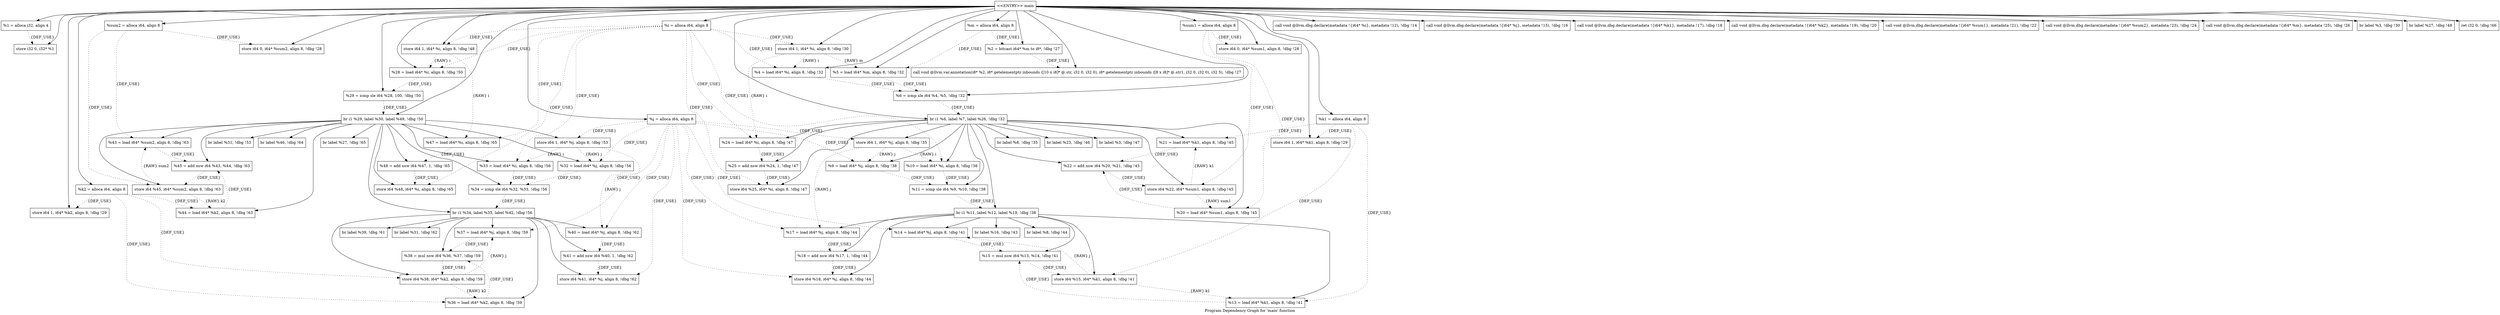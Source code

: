 digraph "Program Dependency Graph for 'main' function" {
	label="Program Dependency Graph for 'main' function";

	Node0x3194f20 [shape=record,label="{  %1 = alloca i32, align 4}"];
	Node0x3194f20 -> Node0x3195280[style=dotted,label = "{DEF_USE}" ];
	Node0x3195280 [shape=record,label="{  store i32 0, i32* %1}"];
	Node0x31952f0 [shape=record,label="{  %sum2 = alloca i64, align 8}"];
	Node0x31952f0 -> Node0x3195390[style=dotted,label = "{DEF_USE}" ];
	Node0x31952f0 -> Node0x3195400[style=dotted,label = "{DEF_USE}" ];
	Node0x31952f0 -> Node0x3195470[style=dotted,label = "{DEF_USE}" ];
	Node0x3195390 [shape=record,label="{  store i64 0, i64* %sum2, align 8, !dbg !28}"];
	Node0x3195400 [shape=record,label="{  %43 = load i64* %sum2, align 8, !dbg !63}"];
	Node0x3195400 -> Node0x31978e0[style=dotted,label = "{DEF_USE}" ];
	Node0x3195470 [shape=record,label="{  store i64 %45, i64* %sum2, align 8, !dbg !63}"];
	Node0x3195470 -> Node0x3195400[style=dotted,label = "{RAW} sum2"];
	Node0x3195470 -> Node0x31967e0[style=dotted,label = "{RAW} k2"];
	Node0x3195360 [shape=record,label="{  %m = alloca i64, align 8}"];
	Node0x3195360 -> Node0x3195520[style=dotted,label = "{DEF_USE}" ];
	Node0x3195360 -> Node0x3195590[style=dotted,label = "{DEF_USE}" ];
	Node0x3195520 [shape=record,label="{  %2 = bitcast i64* %m to i8*, !dbg !27}"];
	Node0x3195520 -> Node0x3196a60[style=dotted,label = "{DEF_USE}" ];
	Node0x3195590 [shape=record,label="{  %5 = load i64* %m, align 8, !dbg !32}"];
	Node0x3195590 -> Node0x3196b90[style=dotted,label = "{DEF_USE}" ];
	Node0x31956c0 [shape=record,label="{  %i = alloca i64, align 8}"];
	Node0x31956c0 -> Node0x3195730[style=dotted,label = "{DEF_USE}" ];
	Node0x31956c0 -> Node0x31957a0[style=dotted,label = "{DEF_USE}" ];
	Node0x31956c0 -> Node0x3195840[style=dotted,label = "{DEF_USE}" ];
	Node0x31956c0 -> Node0x3195810[style=dotted,label = "{DEF_USE}" ];
	Node0x31956c0 -> Node0x31958f0[style=dotted,label = "{DEF_USE}" ];
	Node0x31956c0 -> Node0x31959f0[style=dotted,label = "{DEF_USE}" ];
	Node0x31956c0 -> Node0x3195a60[style=dotted,label = "{DEF_USE}" ];
	Node0x31956c0 -> Node0x3195600[style=dotted,label = "{DEF_USE}" ];
	Node0x31956c0 -> Node0x3195be0[style=dotted,label = "{DEF_USE}" ];
	Node0x31956c0 -> Node0x3195960[style=dotted,label = "{DEF_USE}" ];
	Node0x3195730 [shape=record,label="{  store i64 1, i64* %i, align 8, !dbg !30}"];
	Node0x3195730 -> Node0x31957a0[style=dotted,label = "{RAW} i"];
	Node0x3195730 -> Node0x3195590[style=dotted,label = "{RAW} m"];
	Node0x3195730 -> Node0x3195810[style=dotted,label = "{RAW} i"];
	Node0x31957a0 [shape=record,label="{  %4 = load i64* %i, align 8, !dbg !32}"];
	Node0x31957a0 -> Node0x3196b90[style=dotted,label = "{DEF_USE}" ];
	Node0x3195840 [shape=record,label="{  %10 = load i64* %i, align 8, !dbg !38}"];
	Node0x3195840 -> Node0x3196d30[style=dotted,label = "{DEF_USE}" ];
	Node0x3195810 [shape=record,label="{  %24 = load i64* %i, align 8, !dbg !47}"];
	Node0x3195810 -> Node0x3197070[style=dotted,label = "{DEF_USE}" ];
	Node0x31958f0 [shape=record,label="{  store i64 %25, i64* %i, align 8, !dbg !47}"];
	Node0x31959f0 [shape=record,label="{  store i64 1, i64* %i, align 8, !dbg !48}"];
	Node0x31959f0 -> Node0x3195a60[style=dotted,label = "{RAW} i"];
	Node0x31959f0 -> Node0x3195be0[style=dotted,label = "{RAW} i"];
	Node0x3195a60 [shape=record,label="{  %28 = load i64* %i, align 8, !dbg !50}"];
	Node0x3195a60 -> Node0x31975e0[style=dotted,label = "{DEF_USE}" ];
	Node0x3195600 [shape=record,label="{  %33 = load i64* %i, align 8, !dbg !56}"];
	Node0x3195600 -> Node0x3197770[style=dotted,label = "{DEF_USE}" ];
	Node0x3195be0 [shape=record,label="{  %47 = load i64* %i, align 8, !dbg !65}"];
	Node0x3195be0 -> Node0x3197820[style=dotted,label = "{DEF_USE}" ];
	Node0x3195960 [shape=record,label="{  store i64 %48, i64* %i, align 8, !dbg !65}"];
	Node0x3195d60 [shape=record,label="{  %j = alloca i64, align 8}"];
	Node0x3195d60 -> Node0x3195dd0[style=dotted,label = "{DEF_USE}" ];
	Node0x3195d60 -> Node0x3195e40[style=dotted,label = "{DEF_USE}" ];
	Node0x3195d60 -> Node0x3195ee0[style=dotted,label = "{DEF_USE}" ];
	Node0x3195d60 -> Node0x3195eb0[style=dotted,label = "{DEF_USE}" ];
	Node0x3195d60 -> Node0x3195f90[style=dotted,label = "{DEF_USE}" ];
	Node0x3195d60 -> Node0x3196090[style=dotted,label = "{DEF_USE}" ];
	Node0x3195d60 -> Node0x3196100[style=dotted,label = "{DEF_USE}" ];
	Node0x3195d60 -> Node0x3196170[style=dotted,label = "{DEF_USE}" ];
	Node0x3195d60 -> Node0x31961e0[style=dotted,label = "{DEF_USE}" ];
	Node0x3195d60 -> Node0x3196000[style=dotted,label = "{DEF_USE}" ];
	Node0x3195dd0 [shape=record,label="{  store i64 1, i64* %j, align 8, !dbg !35}"];
	Node0x3195dd0 -> Node0x3195e40[style=dotted,label = "{RAW} j"];
	Node0x3195dd0 -> Node0x3195840[style=dotted,label = "{RAW} i"];
	Node0x3195dd0 -> Node0x3195eb0[style=dotted,label = "{RAW} j"];
	Node0x3195e40 [shape=record,label="{  %9 = load i64* %j, align 8, !dbg !38}"];
	Node0x3195e40 -> Node0x3196d30[style=dotted,label = "{DEF_USE}" ];
	Node0x3195ee0 [shape=record,label="{  %14 = load i64* %j, align 8, !dbg !41}"];
	Node0x3195ee0 -> Node0x3197180[style=dotted,label = "{DEF_USE}" ];
	Node0x3195eb0 [shape=record,label="{  %17 = load i64* %j, align 8, !dbg !44}"];
	Node0x3195eb0 -> Node0x3197310[style=dotted,label = "{DEF_USE}" ];
	Node0x3195f90 [shape=record,label="{  store i64 %18, i64* %j, align 8, !dbg !44}"];
	Node0x3196090 [shape=record,label="{  store i64 1, i64* %j, align 8, !dbg !53}"];
	Node0x3196090 -> Node0x3196100[style=dotted,label = "{RAW} j"];
	Node0x3196090 -> Node0x3195600[style=dotted,label = "{RAW} i"];
	Node0x3196090 -> Node0x31961e0[style=dotted,label = "{RAW} j"];
	Node0x3196100 [shape=record,label="{  %32 = load i64* %j, align 8, !dbg !56}"];
	Node0x3196100 -> Node0x3197770[style=dotted,label = "{DEF_USE}" ];
	Node0x3196170 [shape=record,label="{  %37 = load i64* %j, align 8, !dbg !59}"];
	Node0x3196170 -> Node0x3197db0[style=dotted,label = "{DEF_USE}" ];
	Node0x31961e0 [shape=record,label="{  %40 = load i64* %j, align 8, !dbg !62}"];
	Node0x31961e0 -> Node0x3197f40[style=dotted,label = "{DEF_USE}" ];
	Node0x3196000 [shape=record,label="{  store i64 %41, i64* %j, align 8, !dbg !62}"];
	Node0x3196360 [shape=record,label="{  %k1 = alloca i64, align 8}"];
	Node0x3196360 -> Node0x31963d0[style=dotted,label = "{DEF_USE}" ];
	Node0x3196360 -> Node0x3195ad0[style=dotted,label = "{DEF_USE}" ];
	Node0x3196360 -> Node0x3195b70[style=dotted,label = "{DEF_USE}" ];
	Node0x3196360 -> Node0x3195b40[style=dotted,label = "{DEF_USE}" ];
	Node0x31963d0 [shape=record,label="{  store i64 1, i64* %k1, align 8, !dbg !29}"];
	Node0x3195ad0 [shape=record,label="{  %13 = load i64* %k1, align 8, !dbg !41}"];
	Node0x3195ad0 -> Node0x3197180[style=dotted,label = "{DEF_USE}" ];
	Node0x3195b70 [shape=record,label="{  store i64 %15, i64* %k1, align 8, !dbg !41}"];
	Node0x3195b70 -> Node0x3195ad0[style=dotted,label = "{RAW} k1"];
	Node0x3195b70 -> Node0x3195ee0[style=dotted,label = "{RAW} j"];
	Node0x3195b40 [shape=record,label="{  %21 = load i64* %k1, align 8, !dbg !45}"];
	Node0x3195b40 -> Node0x3196ef0[style=dotted,label = "{DEF_USE}" ];
	Node0x3196690 [shape=record,label="{  %k2 = alloca i64, align 8}"];
	Node0x3196690 -> Node0x3196700[style=dotted,label = "{DEF_USE}" ];
	Node0x3196690 -> Node0x3196770[style=dotted,label = "{DEF_USE}" ];
	Node0x3196690 -> Node0x3196810[style=dotted,label = "{DEF_USE}" ];
	Node0x3196690 -> Node0x31967e0[style=dotted,label = "{DEF_USE}" ];
	Node0x3196700 [shape=record,label="{  store i64 1, i64* %k2, align 8, !dbg !29}"];
	Node0x3196770 [shape=record,label="{  %36 = load i64* %k2, align 8, !dbg !59}"];
	Node0x3196770 -> Node0x3197db0[style=dotted,label = "{DEF_USE}" ];
	Node0x3196810 [shape=record,label="{  store i64 %38, i64* %k2, align 8, !dbg !59}"];
	Node0x3196810 -> Node0x3196770[style=dotted,label = "{RAW} k2"];
	Node0x3196810 -> Node0x3196170[style=dotted,label = "{RAW} j"];
	Node0x31967e0 [shape=record,label="{  %44 = load i64* %k2, align 8, !dbg !63}"];
	Node0x31967e0 -> Node0x31978e0[style=dotted,label = "{DEF_USE}" ];
	Node0x3196910 [shape=record,label="{  %sum1 = alloca i64, align 8}"];
	Node0x3196910 -> Node0x3196980[style=dotted,label = "{DEF_USE}" ];
	Node0x3196910 -> Node0x31969f0[style=dotted,label = "{DEF_USE}" ];
	Node0x3196910 -> Node0x3196a90[style=dotted,label = "{DEF_USE}" ];
	Node0x3196980 [shape=record,label="{  store i64 0, i64* %sum1, align 8, !dbg !28}"];
	Node0x31969f0 [shape=record,label="{  %20 = load i64* %sum1, align 8, !dbg !45}"];
	Node0x31969f0 -> Node0x3196ef0[style=dotted,label = "{DEF_USE}" ];
	Node0x3196a90 [shape=record,label="{  store i64 %22, i64* %sum1, align 8, !dbg !45}"];
	Node0x3196a90 -> Node0x31969f0[style=dotted,label = "{RAW} sum1"];
	Node0x3196a90 -> Node0x3195b40[style=dotted,label = "{RAW} k1"];
	Node0x3196a60 [shape=record,label="{  call void @llvm.var.annotation(i8* %2, i8* getelementptr inbounds ([10 x i8]* @.str, i32 0, i32 0), i8* getelementptr inbounds ([8 x i8]* @.str1, i32 0, i32 0), i32 5), !dbg !27}"];
	Node0x3196b90 [shape=record,label="{  %6 = icmp sle i64 %4, %5, !dbg !32}"];
	Node0x3196b90 -> Node0x3196c50[style=dotted,label = "{DEF_USE}" ];
	Node0x3196c50 [shape=record,label="{  br i1 %6, label %7, label %26, !dbg !32}"];
	Node0x3196c50 -> Node0x3195dd0;
	Node0x3196c50 -> Node0x3196cc0;
	Node0x3196c50 -> Node0x3195e40;
	Node0x3196c50 -> Node0x3195840;
	Node0x3196c50 -> Node0x3196d30;
	Node0x3196c50 -> Node0x3196e80;
	Node0x3196c50 -> Node0x31969f0;
	Node0x3196c50 -> Node0x3195b40;
	Node0x3196c50 -> Node0x3196ef0;
	Node0x3196c50 -> Node0x3196a90;
	Node0x3196c50 -> Node0x3196df0;
	Node0x3196c50 -> Node0x3195810;
	Node0x3196c50 -> Node0x3197070;
	Node0x3196c50 -> Node0x31958f0;
	Node0x3196c50 -> Node0x31970e0;
	Node0x3196cc0 [shape=record,label="{  br label %8, !dbg !35}"];
	Node0x3196d30 [shape=record,label="{  %11 = icmp sle i64 %9, %10, !dbg !38}"];
	Node0x3196d30 -> Node0x3196e80[style=dotted,label = "{DEF_USE}" ];
	Node0x3196e80 [shape=record,label="{  br i1 %11, label %12, label %19, !dbg !38}"];
	Node0x3196e80 -> Node0x3195ad0;
	Node0x3196e80 -> Node0x3195ee0;
	Node0x3196e80 -> Node0x3197180;
	Node0x3196e80 -> Node0x3195b70;
	Node0x3196e80 -> Node0x3197150;
	Node0x3196e80 -> Node0x3195eb0;
	Node0x3196e80 -> Node0x3197310;
	Node0x3196e80 -> Node0x3195f90;
	Node0x3196e80 -> Node0x3197380;
	Node0x3196ef0 [shape=record,label="{  %22 = add nsw i64 %20, %21, !dbg !45}"];
	Node0x3196ef0 -> Node0x3196a90[style=dotted,label = "{DEF_USE}" ];
	Node0x3196df0 [shape=record,label="{  br label %23, !dbg !46}"];
	Node0x3197070 [shape=record,label="{  %25 = add nsw i64 %24, 1, !dbg !47}"];
	Node0x3197070 -> Node0x31958f0[style=dotted,label = "{DEF_USE}" ];
	Node0x31970e0 [shape=record,label="{  br label %3, !dbg !47}"];
	Node0x3197180 [shape=record,label="{  %15 = mul nsw i64 %13, %14, !dbg !41}"];
	Node0x3197180 -> Node0x3195b70[style=dotted,label = "{DEF_USE}" ];
	Node0x3197150 [shape=record,label="{  br label %16, !dbg !43}"];
	Node0x3197310 [shape=record,label="{  %18 = add nsw i64 %17, 1, !dbg !44}"];
	Node0x3197310 -> Node0x3195f90[style=dotted,label = "{DEF_USE}" ];
	Node0x3197380 [shape=record,label="{  br label %8, !dbg !44}"];
	Node0x31975e0 [shape=record,label="{  %29 = icmp sle i64 %28, 100, !dbg !50}"];
	Node0x31975e0 -> Node0x3197650[style=dotted,label = "{DEF_USE}" ];
	Node0x3197650 [shape=record,label="{  br i1 %29, label %30, label %49, !dbg !50}"];
	Node0x3197650 -> Node0x3196090;
	Node0x3197650 -> Node0x3197700;
	Node0x3197650 -> Node0x3196100;
	Node0x3197650 -> Node0x3195600;
	Node0x3197650 -> Node0x3197770;
	Node0x3197650 -> Node0x3197870;
	Node0x3197650 -> Node0x3195400;
	Node0x3197650 -> Node0x31967e0;
	Node0x3197650 -> Node0x31978e0;
	Node0x3197650 -> Node0x3195470;
	Node0x3197650 -> Node0x31971f0;
	Node0x3197650 -> Node0x3195be0;
	Node0x3197650 -> Node0x3197820;
	Node0x3197650 -> Node0x3195960;
	Node0x3197650 -> Node0x3196590;
	Node0x3197700 [shape=record,label="{  br label %31, !dbg !53}"];
	Node0x3197770 [shape=record,label="{  %34 = icmp sle i64 %32, %33, !dbg !56}"];
	Node0x3197770 -> Node0x3197870[style=dotted,label = "{DEF_USE}" ];
	Node0x3197870 [shape=record,label="{  br i1 %34, label %35, label %42, !dbg !56}"];
	Node0x3197870 -> Node0x3196770;
	Node0x3197870 -> Node0x3196170;
	Node0x3197870 -> Node0x3197db0;
	Node0x3197870 -> Node0x3196810;
	Node0x3197870 -> Node0x3196600;
	Node0x3197870 -> Node0x31961e0;
	Node0x3197870 -> Node0x3197f40;
	Node0x3197870 -> Node0x3196000;
	Node0x3197870 -> Node0x3197fb0;
	Node0x31978e0 [shape=record,label="{  %45 = add nsw i64 %43, %44, !dbg !63}"];
	Node0x31978e0 -> Node0x3195470[style=dotted,label = "{DEF_USE}" ];
	Node0x31971f0 [shape=record,label="{  br label %46, !dbg !64}"];
	Node0x3197820 [shape=record,label="{  %48 = add nsw i64 %47, 1, !dbg !65}"];
	Node0x3197820 -> Node0x3195960[style=dotted,label = "{DEF_USE}" ];
	Node0x3196590 [shape=record,label="{  br label %27, !dbg !65}"];
	Node0x3197db0 [shape=record,label="{  %38 = mul nsw i64 %36, %37, !dbg !59}"];
	Node0x3197db0 -> Node0x3196810[style=dotted,label = "{DEF_USE}" ];
	Node0x3196600 [shape=record,label="{  br label %39, !dbg !61}"];
	Node0x3197f40 [shape=record,label="{  %41 = add nsw i64 %40, 1, !dbg !62}"];
	Node0x3197f40 -> Node0x3196000[style=dotted,label = "{DEF_USE}" ];
	Node0x3197fb0 [shape=record,label="{  br label %31, !dbg !62}"];
	Node0x3198220 [shape=record,label="{\<\<ENTRY\>\> main}"];
	Node0x3198220 -> Node0x3194f20;
	Node0x3198220 -> Node0x31952f0;
	Node0x3198220 -> Node0x3195360;
	Node0x3198220 -> Node0x3195280;
	Node0x3198220 -> Node0x31982b0;
	Node0x3198220 -> Node0x31983b0;
	Node0x3198220 -> Node0x3198420;
	Node0x3198220 -> Node0x3198490;
	Node0x3198220 -> Node0x3198500;
	Node0x3198220 -> Node0x31956c0;
	Node0x3198220 -> Node0x3195d60;
	Node0x3198220 -> Node0x3196360;
	Node0x3198220 -> Node0x3196690;
	Node0x3198220 -> Node0x3196910;
	Node0x3198220 -> Node0x3198320;
	Node0x3198220 -> Node0x3198680;
	Node0x3198220 -> Node0x3195520;
	Node0x3198220 -> Node0x3196a60;
	Node0x3198220 -> Node0x3195390;
	Node0x3198220 -> Node0x3196980;
	Node0x3198220 -> Node0x3196700;
	Node0x3198220 -> Node0x31963d0;
	Node0x3198220 -> Node0x3195730;
	Node0x3198220 -> Node0x3198570;
	Node0x3198220 -> Node0x31957a0;
	Node0x3198220 -> Node0x3195590;
	Node0x3198220 -> Node0x3196b90;
	Node0x3198220 -> Node0x3196c50;
	Node0x3198220 -> Node0x31959f0;
	Node0x3198220 -> Node0x31985e0;
	Node0x3198220 -> Node0x3195a60;
	Node0x3198220 -> Node0x31975e0;
	Node0x3198220 -> Node0x3197650;
	Node0x3198220 -> Node0x3198650;
	Node0x31982b0 [shape=record,label="{  call void @llvm.dbg.declare(metadata !\{i64* %i\}, metadata !12), !dbg !14}"];
	Node0x31983b0 [shape=record,label="{  call void @llvm.dbg.declare(metadata !\{i64* %j\}, metadata !15), !dbg !16}"];
	Node0x3198420 [shape=record,label="{  call void @llvm.dbg.declare(metadata !\{i64* %k1\}, metadata !17), !dbg !18}"];
	Node0x3198490 [shape=record,label="{  call void @llvm.dbg.declare(metadata !\{i64* %k2\}, metadata !19), !dbg !20}"];
	Node0x3198500 [shape=record,label="{  call void @llvm.dbg.declare(metadata !\{i64* %sum1\}, metadata !21), !dbg !22}"];
	Node0x3198320 [shape=record,label="{  call void @llvm.dbg.declare(metadata !\{i64* %sum2\}, metadata !23), !dbg !24}"];
	Node0x3198680 [shape=record,label="{  call void @llvm.dbg.declare(metadata !\{i64* %m\}, metadata !25), !dbg !26}"];
	Node0x3198570 [shape=record,label="{  br label %3, !dbg !30}"];
	Node0x31985e0 [shape=record,label="{  br label %27, !dbg !48}"];
	Node0x3198650 [shape=record,label="{  ret i32 0, !dbg !66}"];
}
